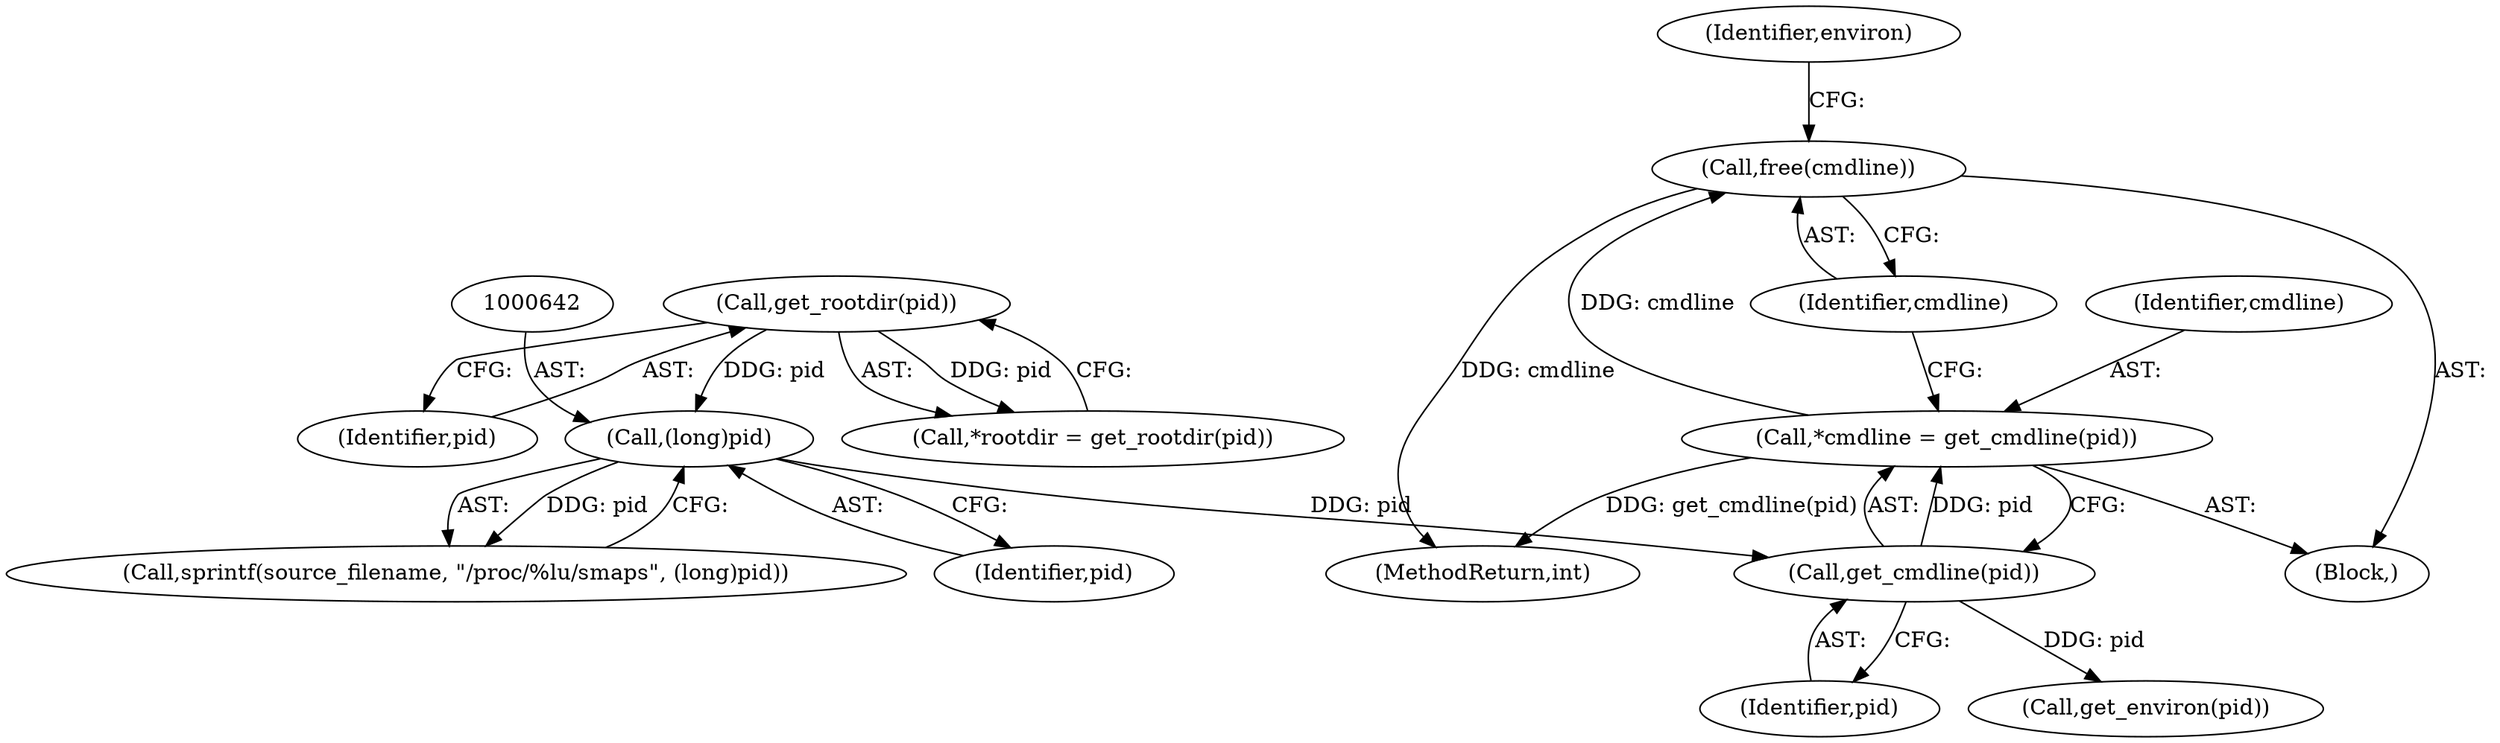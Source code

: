 digraph "0_abrt_4f2c1ddd3e3b81d2d5146b883115371f1cada9f9@API" {
"1000817" [label="(Call,free(cmdline))"];
"1000813" [label="(Call,*cmdline = get_cmdline(pid))"];
"1000815" [label="(Call,get_cmdline(pid))"];
"1000641" [label="(Call,(long)pid)"];
"1000628" [label="(Call,get_rootdir(pid))"];
"1000641" [label="(Call,(long)pid)"];
"1000816" [label="(Identifier,pid)"];
"1001171" [label="(MethodReturn,int)"];
"1000629" [label="(Identifier,pid)"];
"1000814" [label="(Identifier,cmdline)"];
"1000638" [label="(Call,sprintf(source_filename, \"/proc/%lu/smaps\", (long)pid))"];
"1000818" [label="(Identifier,cmdline)"];
"1000821" [label="(Identifier,environ)"];
"1000643" [label="(Identifier,pid)"];
"1000628" [label="(Call,get_rootdir(pid))"];
"1000626" [label="(Call,*rootdir = get_rootdir(pid))"];
"1000817" [label="(Call,free(cmdline))"];
"1000815" [label="(Call,get_cmdline(pid))"];
"1000813" [label="(Call,*cmdline = get_cmdline(pid))"];
"1000624" [label="(Block,)"];
"1000822" [label="(Call,get_environ(pid))"];
"1000817" -> "1000624"  [label="AST: "];
"1000817" -> "1000818"  [label="CFG: "];
"1000818" -> "1000817"  [label="AST: "];
"1000821" -> "1000817"  [label="CFG: "];
"1000817" -> "1001171"  [label="DDG: cmdline"];
"1000813" -> "1000817"  [label="DDG: cmdline"];
"1000813" -> "1000624"  [label="AST: "];
"1000813" -> "1000815"  [label="CFG: "];
"1000814" -> "1000813"  [label="AST: "];
"1000815" -> "1000813"  [label="AST: "];
"1000818" -> "1000813"  [label="CFG: "];
"1000813" -> "1001171"  [label="DDG: get_cmdline(pid)"];
"1000815" -> "1000813"  [label="DDG: pid"];
"1000815" -> "1000816"  [label="CFG: "];
"1000816" -> "1000815"  [label="AST: "];
"1000641" -> "1000815"  [label="DDG: pid"];
"1000815" -> "1000822"  [label="DDG: pid"];
"1000641" -> "1000638"  [label="AST: "];
"1000641" -> "1000643"  [label="CFG: "];
"1000642" -> "1000641"  [label="AST: "];
"1000643" -> "1000641"  [label="AST: "];
"1000638" -> "1000641"  [label="CFG: "];
"1000641" -> "1000638"  [label="DDG: pid"];
"1000628" -> "1000641"  [label="DDG: pid"];
"1000628" -> "1000626"  [label="AST: "];
"1000628" -> "1000629"  [label="CFG: "];
"1000629" -> "1000628"  [label="AST: "];
"1000626" -> "1000628"  [label="CFG: "];
"1000628" -> "1000626"  [label="DDG: pid"];
}
